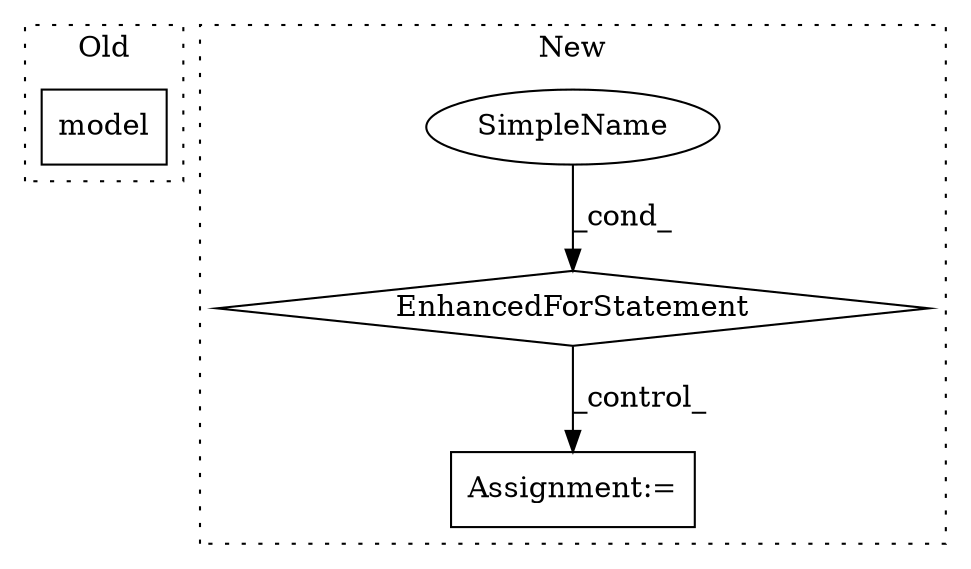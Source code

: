 digraph G {
subgraph cluster0 {
1 [label="model" a="32" s="3405,3423" l="6,1" shape="box"];
label = "Old";
style="dotted";
}
subgraph cluster1 {
2 [label="EnhancedForStatement" a="70" s="3610,3698" l="61,2" shape="diamond"];
3 [label="Assignment:=" a="7" s="3753" l="1" shape="box"];
4 [label="SimpleName" a="42" s="3675" l="1" shape="ellipse"];
label = "New";
style="dotted";
}
2 -> 3 [label="_control_"];
4 -> 2 [label="_cond_"];
}